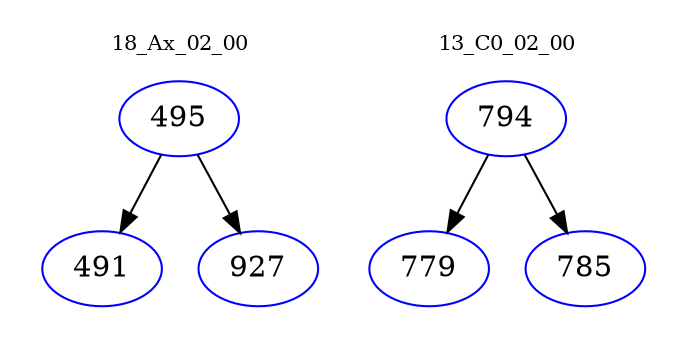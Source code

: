 digraph{
subgraph cluster_0 {
color = white
label = "18_Ax_02_00";
fontsize=10;
T0_495 [label="495", color="blue"]
T0_495 -> T0_491 [color="black"]
T0_491 [label="491", color="blue"]
T0_495 -> T0_927 [color="black"]
T0_927 [label="927", color="blue"]
}
subgraph cluster_1 {
color = white
label = "13_C0_02_00";
fontsize=10;
T1_794 [label="794", color="blue"]
T1_794 -> T1_779 [color="black"]
T1_779 [label="779", color="blue"]
T1_794 -> T1_785 [color="black"]
T1_785 [label="785", color="blue"]
}
}
